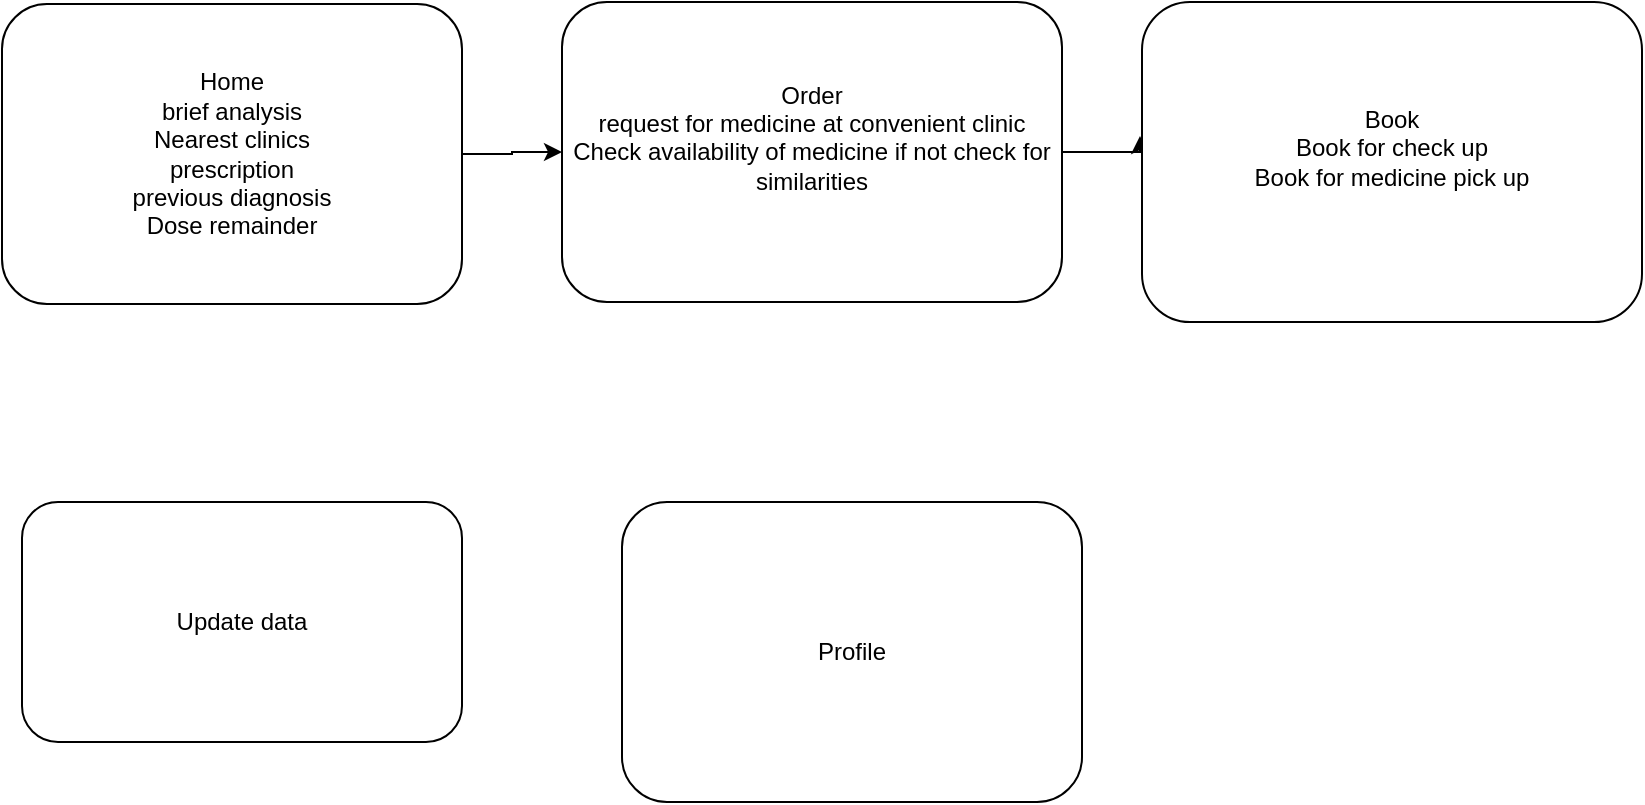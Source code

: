 <mxfile version="20.8.23" type="github">
  <diagram name="Page-1" id="-h4ZRVuws69emcKpWdF7">
    <mxGraphModel dx="954" dy="602" grid="1" gridSize="10" guides="1" tooltips="1" connect="1" arrows="1" fold="1" page="1" pageScale="1" pageWidth="850" pageHeight="1100" math="0" shadow="0">
      <root>
        <mxCell id="0" />
        <mxCell id="1" parent="0" />
        <mxCell id="6Q0c7e5c6N1S0x8B-yLb-3" style="edgeStyle=orthogonalEdgeStyle;rounded=0;orthogonalLoop=1;jettySize=auto;html=1;exitX=1;exitY=0.5;exitDx=0;exitDy=0;entryX=0;entryY=0.5;entryDx=0;entryDy=0;" edge="1" parent="1" source="6Q0c7e5c6N1S0x8B-yLb-1" target="6Q0c7e5c6N1S0x8B-yLb-2">
          <mxGeometry relative="1" as="geometry" />
        </mxCell>
        <mxCell id="6Q0c7e5c6N1S0x8B-yLb-1" value="&lt;div&gt;Home&lt;/div&gt;&lt;div&gt;brief analysis&lt;/div&gt;&lt;div&gt;Nearest clinics&lt;/div&gt;&lt;div&gt;prescription&lt;/div&gt;&lt;div&gt;previous diagnosis&lt;/div&gt;&lt;div&gt;Dose remainder&lt;br&gt;&lt;/div&gt;" style="rounded=1;whiteSpace=wrap;html=1;" vertex="1" parent="1">
          <mxGeometry x="10" y="41" width="230" height="150" as="geometry" />
        </mxCell>
        <mxCell id="6Q0c7e5c6N1S0x8B-yLb-5" style="edgeStyle=orthogonalEdgeStyle;rounded=0;orthogonalLoop=1;jettySize=auto;html=1;exitX=1;exitY=0.5;exitDx=0;exitDy=0;entryX=-0.004;entryY=0.419;entryDx=0;entryDy=0;entryPerimeter=0;" edge="1" parent="1" source="6Q0c7e5c6N1S0x8B-yLb-2" target="6Q0c7e5c6N1S0x8B-yLb-4">
          <mxGeometry relative="1" as="geometry" />
        </mxCell>
        <mxCell id="6Q0c7e5c6N1S0x8B-yLb-2" value="&lt;div&gt;Order&lt;/div&gt;&lt;div&gt;request for medicine at convenient clinic&lt;/div&gt;&lt;div&gt;Check availability of medicine if not check for similarities&lt;/div&gt;&lt;div&gt;&lt;br&gt;&lt;/div&gt;" style="rounded=1;whiteSpace=wrap;html=1;" vertex="1" parent="1">
          <mxGeometry x="290" y="40" width="250" height="150" as="geometry" />
        </mxCell>
        <mxCell id="6Q0c7e5c6N1S0x8B-yLb-4" value="&lt;div&gt;Book&lt;/div&gt;&lt;div&gt;Book for check up&lt;/div&gt;&lt;div&gt;Book for medicine pick up&lt;/div&gt;&lt;div&gt;&lt;br&gt;&lt;/div&gt;" style="rounded=1;whiteSpace=wrap;html=1;" vertex="1" parent="1">
          <mxGeometry x="580" y="40" width="250" height="160" as="geometry" />
        </mxCell>
        <mxCell id="6Q0c7e5c6N1S0x8B-yLb-6" value="Update data" style="rounded=1;whiteSpace=wrap;html=1;" vertex="1" parent="1">
          <mxGeometry x="20" y="290" width="220" height="120" as="geometry" />
        </mxCell>
        <mxCell id="6Q0c7e5c6N1S0x8B-yLb-7" value="Profile" style="rounded=1;whiteSpace=wrap;html=1;" vertex="1" parent="1">
          <mxGeometry x="320" y="290" width="230" height="150" as="geometry" />
        </mxCell>
      </root>
    </mxGraphModel>
  </diagram>
</mxfile>
